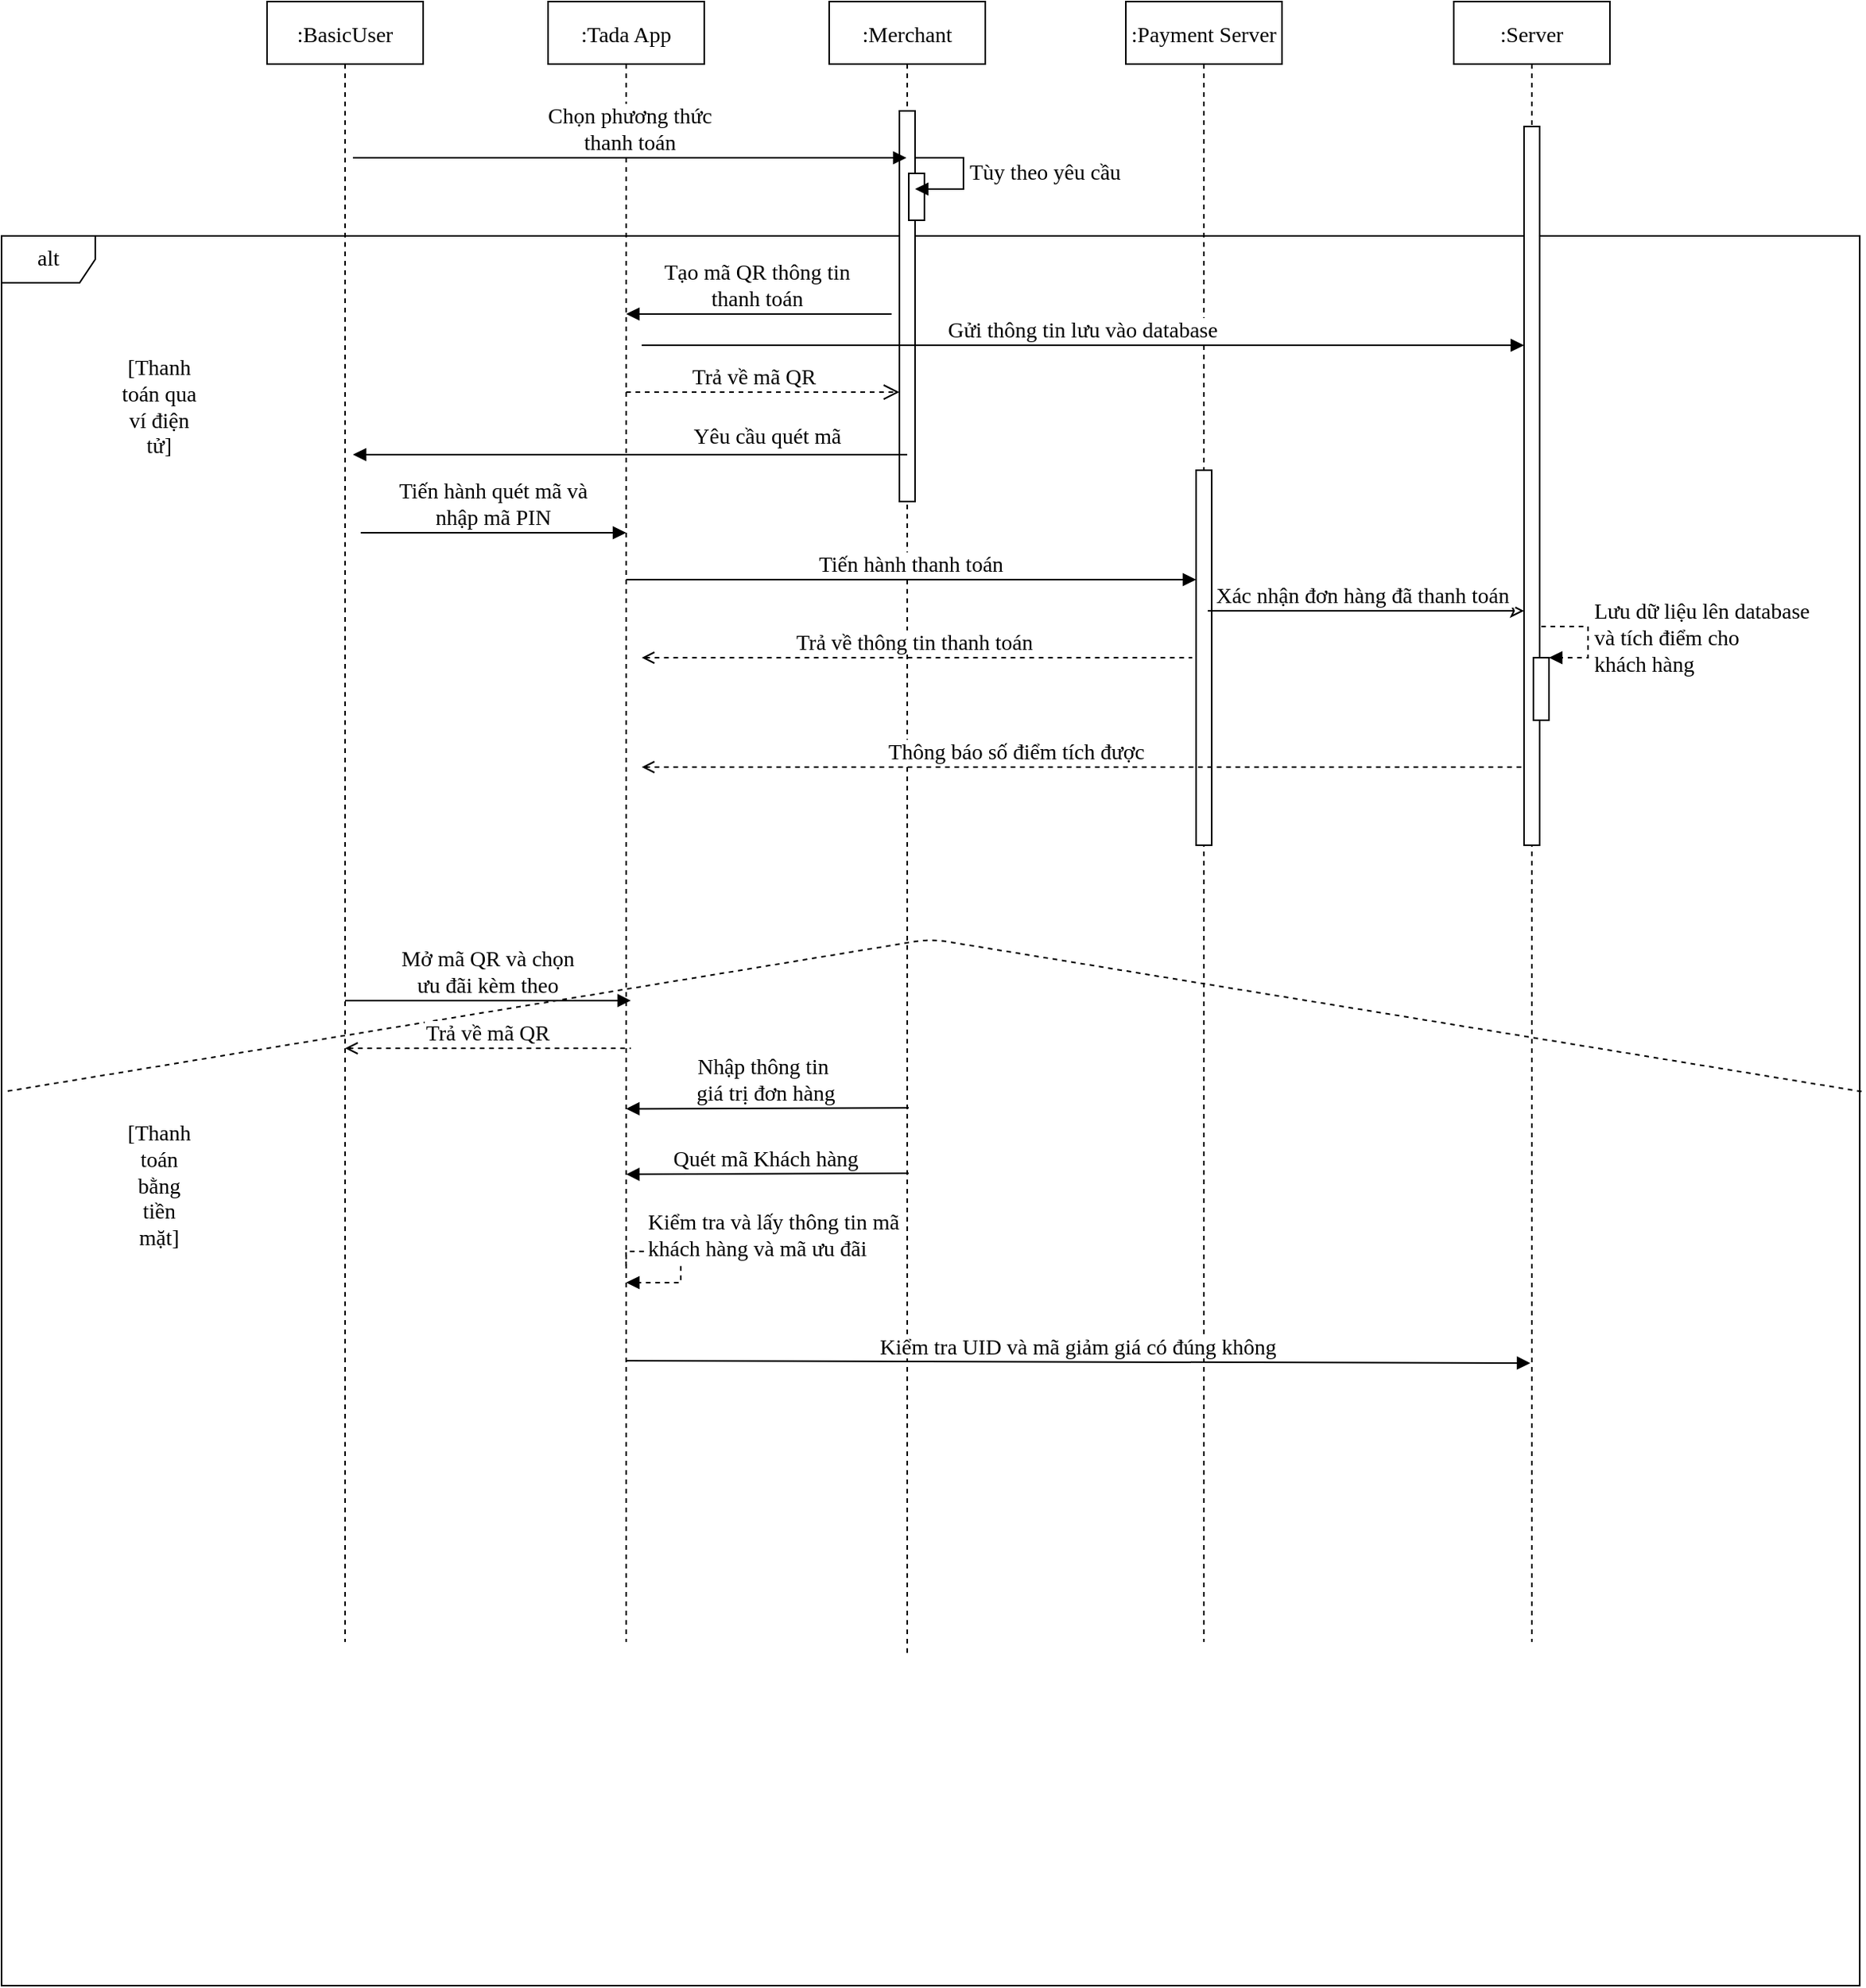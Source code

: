 <mxfile version="15.4.3" type="github">
  <diagram id="kgpKYQtTHZ0yAKxKKP6v" name="Page-1">
    <mxGraphModel dx="2586" dy="900" grid="1" gridSize="10" guides="1" tooltips="1" connect="1" arrows="1" fold="1" page="1" pageScale="1" pageWidth="850" pageHeight="1100" math="0" shadow="0">
      <root>
        <mxCell id="0" />
        <mxCell id="1" parent="0" />
        <mxCell id="ZXP_s9IHGZNQGatwdEvA-1" value="alt" style="shape=umlFrame;whiteSpace=wrap;html=1;fontSize=14;fontFamily=Times New Roman;" vertex="1" parent="1">
          <mxGeometry x="-230" y="230" width="1190" height="1120" as="geometry" />
        </mxCell>
        <mxCell id="ZXP_s9IHGZNQGatwdEvA-2" value=":Merchant" style="shape=umlLifeline;perimeter=lifelinePerimeter;container=1;collapsible=0;recursiveResize=0;rounded=0;shadow=0;strokeWidth=1;fontSize=14;fontFamily=Times New Roman;" vertex="1" parent="1">
          <mxGeometry x="300" y="80" width="100" height="1060" as="geometry" />
        </mxCell>
        <mxCell id="ZXP_s9IHGZNQGatwdEvA-3" value="" style="points=[];perimeter=orthogonalPerimeter;rounded=0;shadow=0;strokeWidth=1;fontSize=14;fontFamily=Times New Roman;" vertex="1" parent="ZXP_s9IHGZNQGatwdEvA-2">
          <mxGeometry x="45" y="70" width="10" height="250" as="geometry" />
        </mxCell>
        <mxCell id="ZXP_s9IHGZNQGatwdEvA-6" value="" style="html=1;points=[];perimeter=orthogonalPerimeter;fontSize=14;fontFamily=Times New Roman;" vertex="1" parent="ZXP_s9IHGZNQGatwdEvA-2">
          <mxGeometry x="51" y="110" width="10" height="30" as="geometry" />
        </mxCell>
        <mxCell id="ZXP_s9IHGZNQGatwdEvA-7" value="&lt;span style=&quot;text-align: center ; font-size: 14px&quot;&gt;Tùy theo yêu cầu&lt;/span&gt;" style="edgeStyle=orthogonalEdgeStyle;html=1;align=left;spacingLeft=2;endArrow=block;rounded=0;entryX=1;entryY=0;fontSize=14;fontFamily=Times New Roman;" edge="1" parent="ZXP_s9IHGZNQGatwdEvA-2">
          <mxGeometry relative="1" as="geometry">
            <mxPoint x="55" y="100" as="sourcePoint" />
            <Array as="points">
              <mxPoint x="86" y="100" />
            </Array>
            <mxPoint x="55" y="120" as="targetPoint" />
          </mxGeometry>
        </mxCell>
        <mxCell id="ZXP_s9IHGZNQGatwdEvA-4" value=":Tada App" style="shape=umlLifeline;perimeter=lifelinePerimeter;container=1;collapsible=0;recursiveResize=0;rounded=0;shadow=0;strokeWidth=1;fontSize=14;fontFamily=Times New Roman;" vertex="1" parent="1">
          <mxGeometry x="120" y="80" width="100" height="1050" as="geometry" />
        </mxCell>
        <mxCell id="ZXP_s9IHGZNQGatwdEvA-9" value="" style="verticalAlign=bottom;endArrow=none;dashed=1;endSize=8;exitX=1.001;exitY=0.489;shadow=0;strokeWidth=1;fontSize=14;fontFamily=Times New Roman;exitDx=0;exitDy=0;exitPerimeter=0;entryX=0.002;entryY=0.489;entryDx=0;entryDy=0;entryPerimeter=0;endFill=0;" edge="1" parent="1" source="ZXP_s9IHGZNQGatwdEvA-1" target="ZXP_s9IHGZNQGatwdEvA-1">
          <mxGeometry relative="1" as="geometry">
            <mxPoint x="275" y="236" as="targetPoint" />
            <Array as="points">
              <mxPoint x="365" y="680" />
            </Array>
          </mxGeometry>
        </mxCell>
        <mxCell id="ZXP_s9IHGZNQGatwdEvA-11" value=":Payment Server" style="shape=umlLifeline;perimeter=lifelinePerimeter;container=1;collapsible=0;recursiveResize=0;rounded=0;shadow=0;strokeWidth=1;fontSize=14;fontFamily=Times New Roman;" vertex="1" parent="1">
          <mxGeometry x="490" y="80" width="100" height="1050" as="geometry" />
        </mxCell>
        <mxCell id="ZXP_s9IHGZNQGatwdEvA-12" value="" style="points=[];perimeter=orthogonalPerimeter;rounded=0;shadow=0;strokeWidth=1;fontSize=14;fontFamily=Times New Roman;" vertex="1" parent="ZXP_s9IHGZNQGatwdEvA-11">
          <mxGeometry x="45" y="300" width="10" height="240" as="geometry" />
        </mxCell>
        <mxCell id="ZXP_s9IHGZNQGatwdEvA-14" value="&lt;div style=&quot;text-align: center&quot;&gt;&lt;span style=&quot;background-color: rgb(255 , 255 , 255)&quot;&gt;[Thanh toán qua ví điện tử]&lt;/span&gt;&lt;/div&gt;" style="text;whiteSpace=wrap;html=1;fontSize=14;fontFamily=Times New Roman;" vertex="1" parent="1">
          <mxGeometry x="-160" y="300" width="60" height="50" as="geometry" />
        </mxCell>
        <mxCell id="ZXP_s9IHGZNQGatwdEvA-15" value="&lt;div style=&quot;text-align: center&quot;&gt;[Thanh toán bằng tiền mặt]&lt;/div&gt;" style="text;whiteSpace=wrap;html=1;fontSize=14;fontFamily=Times New Roman;" vertex="1" parent="1">
          <mxGeometry x="-155" y="790" width="50" height="50" as="geometry" />
        </mxCell>
        <mxCell id="ZXP_s9IHGZNQGatwdEvA-18" value=":BasicUser" style="shape=umlLifeline;perimeter=lifelinePerimeter;container=1;collapsible=0;recursiveResize=0;rounded=0;shadow=0;strokeWidth=1;fontSize=14;fontFamily=Times New Roman;" vertex="1" parent="1">
          <mxGeometry x="-60" y="80" width="100" height="1050" as="geometry" />
        </mxCell>
        <mxCell id="ZXP_s9IHGZNQGatwdEvA-20" value="Chọn phương thức &#xa;thanh toán" style="verticalAlign=bottom;endArrow=block;shadow=0;strokeWidth=1;fontSize=14;fontFamily=Times New Roman;" edge="1" parent="1" target="ZXP_s9IHGZNQGatwdEvA-2">
          <mxGeometry relative="1" as="geometry">
            <mxPoint x="-5" y="180.0" as="sourcePoint" />
            <mxPoint x="165" y="180.0" as="targetPoint" />
          </mxGeometry>
        </mxCell>
        <mxCell id="ZXP_s9IHGZNQGatwdEvA-23" value="Trả về mã QR" style="verticalAlign=bottom;endArrow=open;dashed=1;endSize=8;shadow=0;strokeWidth=1;fontSize=14;fontFamily=Times New Roman;" edge="1" parent="1" target="ZXP_s9IHGZNQGatwdEvA-3">
          <mxGeometry x="-0.065" relative="1" as="geometry">
            <mxPoint x="170" y="330" as="targetPoint" />
            <mxPoint x="170" y="330" as="sourcePoint" />
            <mxPoint as="offset" />
          </mxGeometry>
        </mxCell>
        <mxCell id="ZXP_s9IHGZNQGatwdEvA-27" value="Tạo mã QR thông tin &#xa;thanh toán" style="verticalAlign=bottom;endArrow=block;shadow=0;strokeWidth=1;fontSize=14;fontFamily=Times New Roman;" edge="1" parent="1">
          <mxGeometry relative="1" as="geometry">
            <mxPoint x="340" y="280.0" as="sourcePoint" />
            <mxPoint x="170" y="280.0" as="targetPoint" />
            <mxPoint x="-1" as="offset" />
          </mxGeometry>
        </mxCell>
        <mxCell id="ZXP_s9IHGZNQGatwdEvA-28" value="&lt;font face=&quot;Times New Roman&quot; style=&quot;font-size: 14px&quot;&gt;Yêu cầu quét mã&lt;/font&gt;" style="html=1;verticalAlign=bottom;endArrow=block;rounded=0;" edge="1" parent="1">
          <mxGeometry x="-0.493" width="80" relative="1" as="geometry">
            <mxPoint x="350" y="370" as="sourcePoint" />
            <mxPoint x="-5" y="370" as="targetPoint" />
            <mxPoint as="offset" />
          </mxGeometry>
        </mxCell>
        <mxCell id="ZXP_s9IHGZNQGatwdEvA-30" value="Tiến hành quét mã và &#xa;nhập mã PIN" style="verticalAlign=bottom;endArrow=block;shadow=0;strokeWidth=1;fontSize=14;fontFamily=Times New Roman;" edge="1" parent="1">
          <mxGeometry relative="1" as="geometry">
            <mxPoint y="420" as="sourcePoint" />
            <mxPoint x="170" y="420" as="targetPoint" />
          </mxGeometry>
        </mxCell>
        <mxCell id="ZXP_s9IHGZNQGatwdEvA-35" value="Tiến hành thanh toán" style="verticalAlign=bottom;endArrow=block;shadow=0;strokeWidth=1;fontSize=14;fontFamily=Times New Roman;" edge="1" parent="1" target="ZXP_s9IHGZNQGatwdEvA-12">
          <mxGeometry relative="1" as="geometry">
            <mxPoint x="170" y="450.0" as="sourcePoint" />
            <mxPoint x="350" y="450" as="targetPoint" />
          </mxGeometry>
        </mxCell>
        <mxCell id="ZXP_s9IHGZNQGatwdEvA-36" value=":Server" style="shape=umlLifeline;perimeter=lifelinePerimeter;container=1;collapsible=0;recursiveResize=0;rounded=0;shadow=0;strokeWidth=1;fontSize=14;fontFamily=Times New Roman;" vertex="1" parent="1">
          <mxGeometry x="700" y="80" width="100" height="1050" as="geometry" />
        </mxCell>
        <mxCell id="ZXP_s9IHGZNQGatwdEvA-37" value="" style="points=[];perimeter=orthogonalPerimeter;rounded=0;shadow=0;strokeWidth=1;fontSize=14;fontFamily=Times New Roman;" vertex="1" parent="ZXP_s9IHGZNQGatwdEvA-36">
          <mxGeometry x="45" y="80" width="10" height="460" as="geometry" />
        </mxCell>
        <mxCell id="ZXP_s9IHGZNQGatwdEvA-41" value="Trả về thông tin thanh toán " style="verticalAlign=bottom;endArrow=none;shadow=0;strokeWidth=1;fontSize=14;fontFamily=Times New Roman;endFill=0;startArrow=open;startFill=0;dashed=1;" edge="1" parent="1">
          <mxGeometry relative="1" as="geometry">
            <mxPoint x="180" y="500" as="sourcePoint" />
            <mxPoint x="532.5" y="500.0" as="targetPoint" />
          </mxGeometry>
        </mxCell>
        <mxCell id="ZXP_s9IHGZNQGatwdEvA-47" value="Xác nhận đơn hàng đã thanh toán " style="verticalAlign=bottom;endArrow=none;shadow=0;strokeWidth=1;fontSize=14;fontFamily=Times New Roman;endFill=0;startArrow=classic;startFill=0;" edge="1" parent="1" source="ZXP_s9IHGZNQGatwdEvA-37">
          <mxGeometry relative="1" as="geometry">
            <mxPoint x="177.5" y="470" as="sourcePoint" />
            <mxPoint x="542.5" y="470" as="targetPoint" />
          </mxGeometry>
        </mxCell>
        <mxCell id="ZXP_s9IHGZNQGatwdEvA-48" value="Gửi thông tin lưu vào database" style="verticalAlign=bottom;endArrow=block;shadow=0;strokeWidth=1;fontSize=14;fontFamily=Times New Roman;" edge="1" parent="1" target="ZXP_s9IHGZNQGatwdEvA-37">
          <mxGeometry relative="1" as="geometry">
            <mxPoint x="180" y="300" as="sourcePoint" />
            <mxPoint x="545" y="300" as="targetPoint" />
          </mxGeometry>
        </mxCell>
        <mxCell id="ZXP_s9IHGZNQGatwdEvA-50" value="" style="html=1;points=[];perimeter=orthogonalPerimeter;fontFamily=Times New Roman;fontSize=14;" vertex="1" parent="1">
          <mxGeometry x="751" y="500" width="10" height="40" as="geometry" />
        </mxCell>
        <mxCell id="ZXP_s9IHGZNQGatwdEvA-51" value="Lưu dữ liệu lên database&amp;nbsp;&lt;br&gt;và tích điểm cho &lt;br&gt;khách hàng" style="edgeStyle=orthogonalEdgeStyle;html=1;align=left;spacingLeft=2;endArrow=block;rounded=0;entryX=1;entryY=0;dashed=1;fontFamily=Times New Roman;fontSize=14;" edge="1" target="ZXP_s9IHGZNQGatwdEvA-50" parent="1">
          <mxGeometry relative="1" as="geometry">
            <mxPoint x="756" y="480" as="sourcePoint" />
            <Array as="points">
              <mxPoint x="786" y="480" />
            </Array>
          </mxGeometry>
        </mxCell>
        <mxCell id="ZXP_s9IHGZNQGatwdEvA-52" value="Thông báo số điểm tích được" style="verticalAlign=bottom;endArrow=none;shadow=0;strokeWidth=1;fontSize=14;fontFamily=Times New Roman;endFill=0;startArrow=open;startFill=0;dashed=1;" edge="1" parent="1" target="ZXP_s9IHGZNQGatwdEvA-37">
          <mxGeometry x="-0.15" relative="1" as="geometry">
            <mxPoint x="180" y="570" as="sourcePoint" />
            <mxPoint x="532.5" y="570" as="targetPoint" />
            <mxPoint as="offset" />
          </mxGeometry>
        </mxCell>
        <mxCell id="ZXP_s9IHGZNQGatwdEvA-54" value="Nhập thông tin &#xa;giá trị đơn hàng" style="verticalAlign=bottom;endArrow=block;shadow=0;strokeWidth=1;fontSize=14;fontFamily=Times New Roman;exitX=0.51;exitY=0.668;exitDx=0;exitDy=0;exitPerimeter=0;entryX=0.5;entryY=0.675;entryDx=0;entryDy=0;entryPerimeter=0;" edge="1" parent="1" source="ZXP_s9IHGZNQGatwdEvA-2" target="ZXP_s9IHGZNQGatwdEvA-4">
          <mxGeometry relative="1" as="geometry">
            <mxPoint x="340" y="760.0" as="sourcePoint" />
            <mxPoint x="170" y="760.0" as="targetPoint" />
            <mxPoint x="-1" as="offset" />
          </mxGeometry>
        </mxCell>
        <mxCell id="ZXP_s9IHGZNQGatwdEvA-56" value="Mở mã QR và chọn &#xa;ưu đãi kèm theo" style="verticalAlign=bottom;endArrow=block;shadow=0;strokeWidth=1;fontSize=14;fontFamily=Times New Roman;entryX=0.53;entryY=0.609;entryDx=0;entryDy=0;entryPerimeter=0;exitX=0.5;exitY=0.609;exitDx=0;exitDy=0;exitPerimeter=0;" edge="1" parent="1" source="ZXP_s9IHGZNQGatwdEvA-18" target="ZXP_s9IHGZNQGatwdEvA-4">
          <mxGeometry relative="1" as="geometry">
            <mxPoint x="-5" y="719.45" as="sourcePoint" />
            <mxPoint x="170" y="780" as="targetPoint" />
          </mxGeometry>
        </mxCell>
        <mxCell id="ZXP_s9IHGZNQGatwdEvA-57" value="Trả về mã QR" style="verticalAlign=bottom;endArrow=none;shadow=0;strokeWidth=1;fontSize=14;fontFamily=Times New Roman;entryX=0.53;entryY=0.609;entryDx=0;entryDy=0;entryPerimeter=0;exitX=0.5;exitY=0.609;exitDx=0;exitDy=0;exitPerimeter=0;dashed=1;endFill=0;startArrow=open;startFill=0;" edge="1" parent="1">
          <mxGeometry relative="1" as="geometry">
            <mxPoint x="-10" y="750.0" as="sourcePoint" />
            <mxPoint x="173" y="750.0" as="targetPoint" />
          </mxGeometry>
        </mxCell>
        <mxCell id="ZXP_s9IHGZNQGatwdEvA-59" value="Quét mã Khách hàng" style="verticalAlign=bottom;endArrow=block;shadow=0;strokeWidth=1;fontSize=14;fontFamily=Times New Roman;exitX=0.51;exitY=0.668;exitDx=0;exitDy=0;exitPerimeter=0;entryX=0.5;entryY=0.675;entryDx=0;entryDy=0;entryPerimeter=0;" edge="1" parent="1">
          <mxGeometry relative="1" as="geometry">
            <mxPoint x="351" y="830.0" as="sourcePoint" />
            <mxPoint x="170" y="830.67" as="targetPoint" />
            <mxPoint x="-1" as="offset" />
          </mxGeometry>
        </mxCell>
        <mxCell id="ZXP_s9IHGZNQGatwdEvA-62" value="Kiểm tra và lấy thông tin mã &lt;br&gt;khách hàng và mã ưu đãi" style="edgeStyle=orthogonalEdgeStyle;html=1;align=left;spacingLeft=2;endArrow=block;rounded=0;entryX=1;entryY=0;dashed=1;fontFamily=Times New Roman;fontSize=14;exitX=0.499;exitY=0.771;exitDx=0;exitDy=0;exitPerimeter=0;" edge="1" parent="1" source="ZXP_s9IHGZNQGatwdEvA-4">
          <mxGeometry x="-0.606" y="10" relative="1" as="geometry">
            <mxPoint x="175" y="890" as="sourcePoint" />
            <Array as="points">
              <mxPoint x="170" y="880" />
              <mxPoint x="205" y="880" />
              <mxPoint x="205" y="900" />
            </Array>
            <mxPoint x="170" y="900" as="targetPoint" />
            <mxPoint as="offset" />
          </mxGeometry>
        </mxCell>
        <mxCell id="ZXP_s9IHGZNQGatwdEvA-64" value="Kiểm tra UID và mã giảm giá có đúng không" style="verticalAlign=bottom;endArrow=block;shadow=0;strokeWidth=1;fontSize=14;fontFamily=Times New Roman;entryX=0.49;entryY=0.83;entryDx=0;entryDy=0;entryPerimeter=0;exitX=0.5;exitY=0.609;exitDx=0;exitDy=0;exitPerimeter=0;" edge="1" parent="1" target="ZXP_s9IHGZNQGatwdEvA-36">
          <mxGeometry relative="1" as="geometry">
            <mxPoint x="170" y="950.0" as="sourcePoint" />
            <mxPoint x="353" y="950.0" as="targetPoint" />
          </mxGeometry>
        </mxCell>
      </root>
    </mxGraphModel>
  </diagram>
</mxfile>

